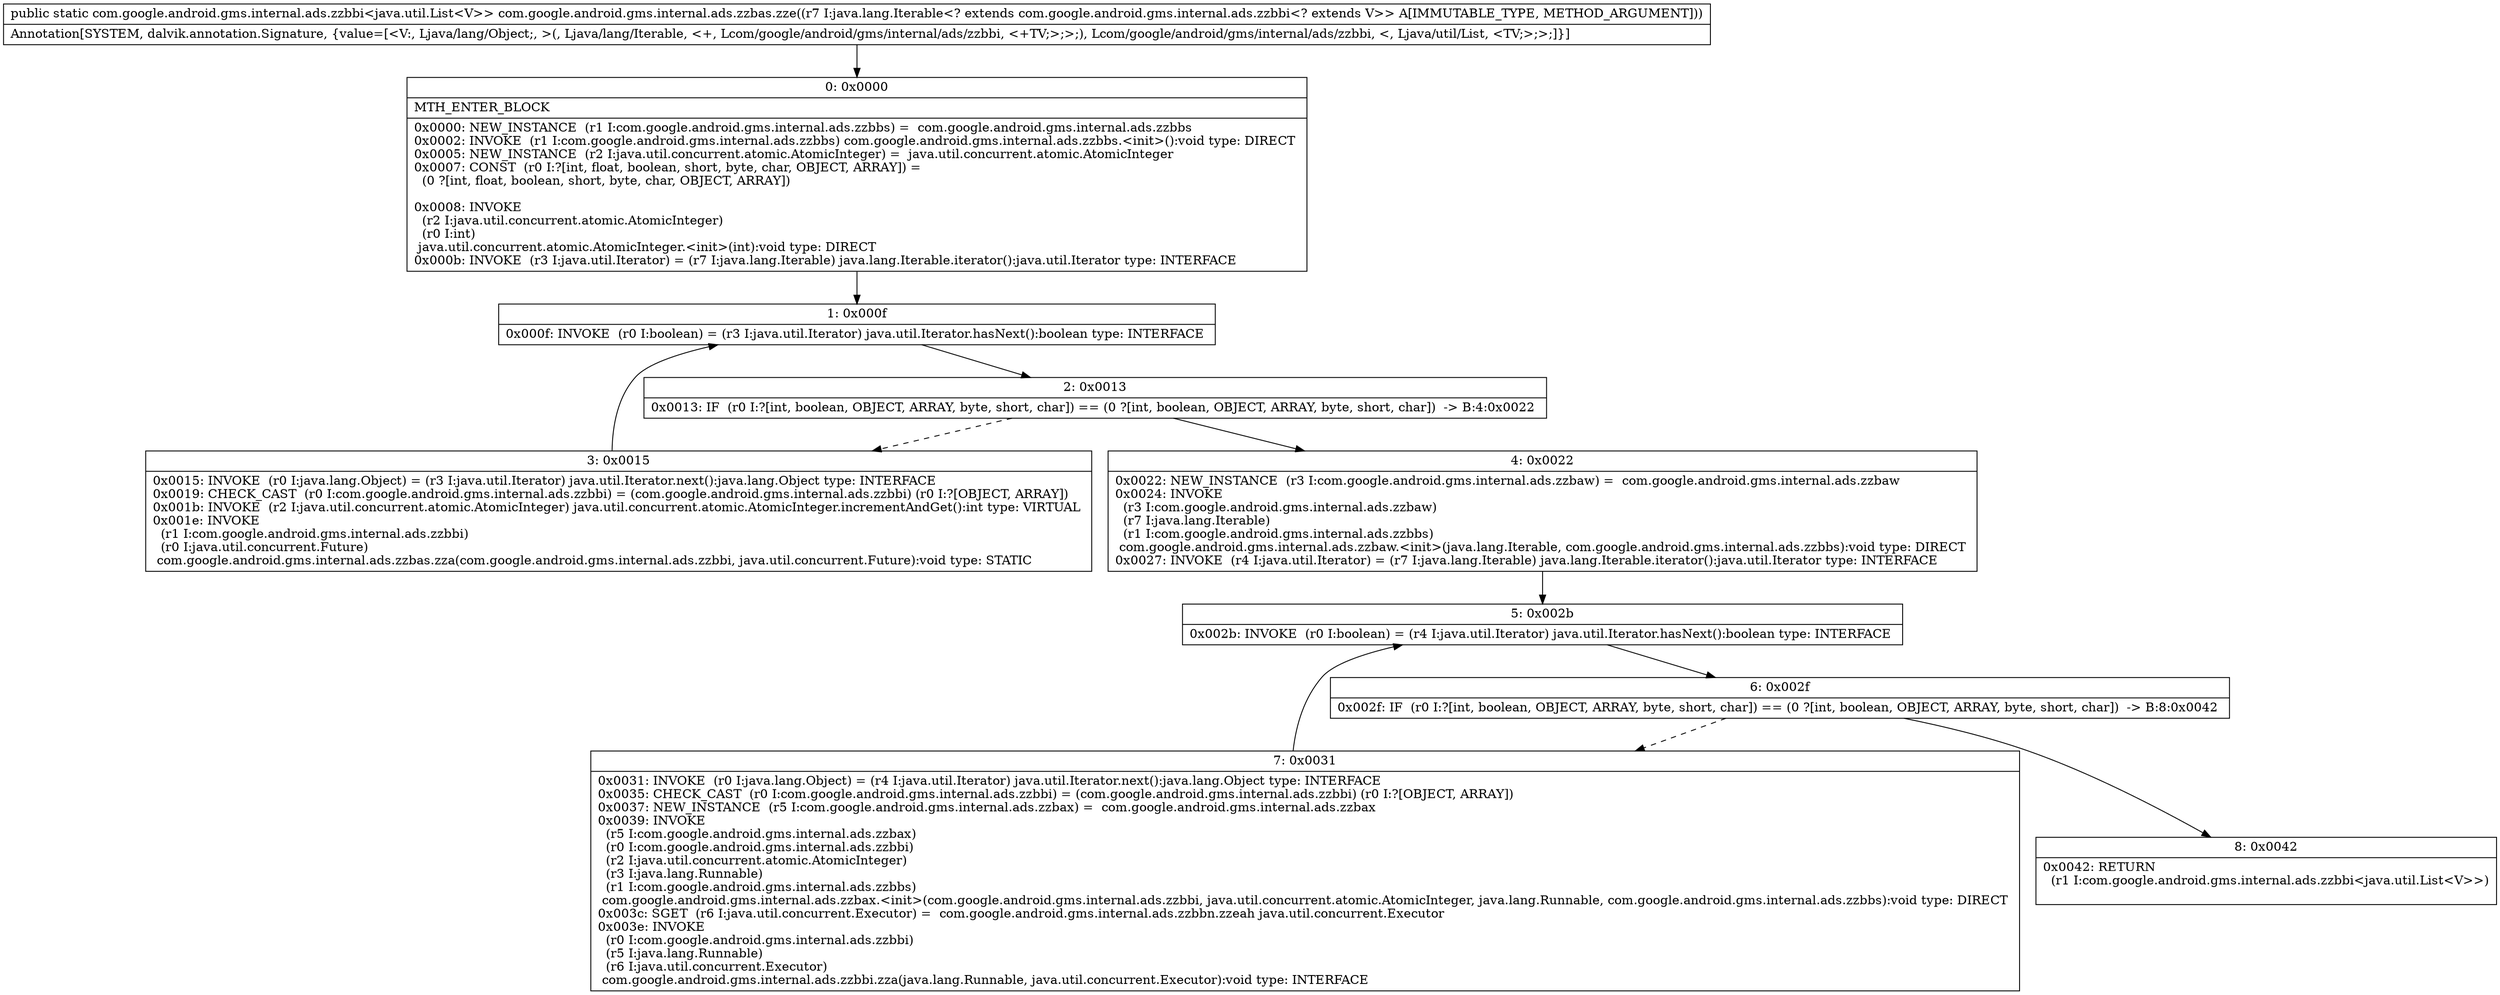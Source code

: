digraph "CFG forcom.google.android.gms.internal.ads.zzbas.zze(Ljava\/lang\/Iterable;)Lcom\/google\/android\/gms\/internal\/ads\/zzbbi;" {
Node_0 [shape=record,label="{0\:\ 0x0000|MTH_ENTER_BLOCK\l|0x0000: NEW_INSTANCE  (r1 I:com.google.android.gms.internal.ads.zzbbs) =  com.google.android.gms.internal.ads.zzbbs \l0x0002: INVOKE  (r1 I:com.google.android.gms.internal.ads.zzbbs) com.google.android.gms.internal.ads.zzbbs.\<init\>():void type: DIRECT \l0x0005: NEW_INSTANCE  (r2 I:java.util.concurrent.atomic.AtomicInteger) =  java.util.concurrent.atomic.AtomicInteger \l0x0007: CONST  (r0 I:?[int, float, boolean, short, byte, char, OBJECT, ARRAY]) = \l  (0 ?[int, float, boolean, short, byte, char, OBJECT, ARRAY])\l \l0x0008: INVOKE  \l  (r2 I:java.util.concurrent.atomic.AtomicInteger)\l  (r0 I:int)\l java.util.concurrent.atomic.AtomicInteger.\<init\>(int):void type: DIRECT \l0x000b: INVOKE  (r3 I:java.util.Iterator) = (r7 I:java.lang.Iterable) java.lang.Iterable.iterator():java.util.Iterator type: INTERFACE \l}"];
Node_1 [shape=record,label="{1\:\ 0x000f|0x000f: INVOKE  (r0 I:boolean) = (r3 I:java.util.Iterator) java.util.Iterator.hasNext():boolean type: INTERFACE \l}"];
Node_2 [shape=record,label="{2\:\ 0x0013|0x0013: IF  (r0 I:?[int, boolean, OBJECT, ARRAY, byte, short, char]) == (0 ?[int, boolean, OBJECT, ARRAY, byte, short, char])  \-\> B:4:0x0022 \l}"];
Node_3 [shape=record,label="{3\:\ 0x0015|0x0015: INVOKE  (r0 I:java.lang.Object) = (r3 I:java.util.Iterator) java.util.Iterator.next():java.lang.Object type: INTERFACE \l0x0019: CHECK_CAST  (r0 I:com.google.android.gms.internal.ads.zzbbi) = (com.google.android.gms.internal.ads.zzbbi) (r0 I:?[OBJECT, ARRAY]) \l0x001b: INVOKE  (r2 I:java.util.concurrent.atomic.AtomicInteger) java.util.concurrent.atomic.AtomicInteger.incrementAndGet():int type: VIRTUAL \l0x001e: INVOKE  \l  (r1 I:com.google.android.gms.internal.ads.zzbbi)\l  (r0 I:java.util.concurrent.Future)\l com.google.android.gms.internal.ads.zzbas.zza(com.google.android.gms.internal.ads.zzbbi, java.util.concurrent.Future):void type: STATIC \l}"];
Node_4 [shape=record,label="{4\:\ 0x0022|0x0022: NEW_INSTANCE  (r3 I:com.google.android.gms.internal.ads.zzbaw) =  com.google.android.gms.internal.ads.zzbaw \l0x0024: INVOKE  \l  (r3 I:com.google.android.gms.internal.ads.zzbaw)\l  (r7 I:java.lang.Iterable)\l  (r1 I:com.google.android.gms.internal.ads.zzbbs)\l com.google.android.gms.internal.ads.zzbaw.\<init\>(java.lang.Iterable, com.google.android.gms.internal.ads.zzbbs):void type: DIRECT \l0x0027: INVOKE  (r4 I:java.util.Iterator) = (r7 I:java.lang.Iterable) java.lang.Iterable.iterator():java.util.Iterator type: INTERFACE \l}"];
Node_5 [shape=record,label="{5\:\ 0x002b|0x002b: INVOKE  (r0 I:boolean) = (r4 I:java.util.Iterator) java.util.Iterator.hasNext():boolean type: INTERFACE \l}"];
Node_6 [shape=record,label="{6\:\ 0x002f|0x002f: IF  (r0 I:?[int, boolean, OBJECT, ARRAY, byte, short, char]) == (0 ?[int, boolean, OBJECT, ARRAY, byte, short, char])  \-\> B:8:0x0042 \l}"];
Node_7 [shape=record,label="{7\:\ 0x0031|0x0031: INVOKE  (r0 I:java.lang.Object) = (r4 I:java.util.Iterator) java.util.Iterator.next():java.lang.Object type: INTERFACE \l0x0035: CHECK_CAST  (r0 I:com.google.android.gms.internal.ads.zzbbi) = (com.google.android.gms.internal.ads.zzbbi) (r0 I:?[OBJECT, ARRAY]) \l0x0037: NEW_INSTANCE  (r5 I:com.google.android.gms.internal.ads.zzbax) =  com.google.android.gms.internal.ads.zzbax \l0x0039: INVOKE  \l  (r5 I:com.google.android.gms.internal.ads.zzbax)\l  (r0 I:com.google.android.gms.internal.ads.zzbbi)\l  (r2 I:java.util.concurrent.atomic.AtomicInteger)\l  (r3 I:java.lang.Runnable)\l  (r1 I:com.google.android.gms.internal.ads.zzbbs)\l com.google.android.gms.internal.ads.zzbax.\<init\>(com.google.android.gms.internal.ads.zzbbi, java.util.concurrent.atomic.AtomicInteger, java.lang.Runnable, com.google.android.gms.internal.ads.zzbbs):void type: DIRECT \l0x003c: SGET  (r6 I:java.util.concurrent.Executor) =  com.google.android.gms.internal.ads.zzbbn.zzeah java.util.concurrent.Executor \l0x003e: INVOKE  \l  (r0 I:com.google.android.gms.internal.ads.zzbbi)\l  (r5 I:java.lang.Runnable)\l  (r6 I:java.util.concurrent.Executor)\l com.google.android.gms.internal.ads.zzbbi.zza(java.lang.Runnable, java.util.concurrent.Executor):void type: INTERFACE \l}"];
Node_8 [shape=record,label="{8\:\ 0x0042|0x0042: RETURN  \l  (r1 I:com.google.android.gms.internal.ads.zzbbi\<java.util.List\<V\>\>)\l \l}"];
MethodNode[shape=record,label="{public static com.google.android.gms.internal.ads.zzbbi\<java.util.List\<V\>\> com.google.android.gms.internal.ads.zzbas.zze((r7 I:java.lang.Iterable\<? extends com.google.android.gms.internal.ads.zzbbi\<? extends V\>\> A[IMMUTABLE_TYPE, METHOD_ARGUMENT]))  | Annotation[SYSTEM, dalvik.annotation.Signature, \{value=[\<V:, Ljava\/lang\/Object;, \>(, Ljava\/lang\/Iterable, \<+, Lcom\/google\/android\/gms\/internal\/ads\/zzbbi, \<+TV;\>;\>;), Lcom\/google\/android\/gms\/internal\/ads\/zzbbi, \<, Ljava\/util\/List, \<TV;\>;\>;]\}]\l}"];
MethodNode -> Node_0;
Node_0 -> Node_1;
Node_1 -> Node_2;
Node_2 -> Node_3[style=dashed];
Node_2 -> Node_4;
Node_3 -> Node_1;
Node_4 -> Node_5;
Node_5 -> Node_6;
Node_6 -> Node_7[style=dashed];
Node_6 -> Node_8;
Node_7 -> Node_5;
}

